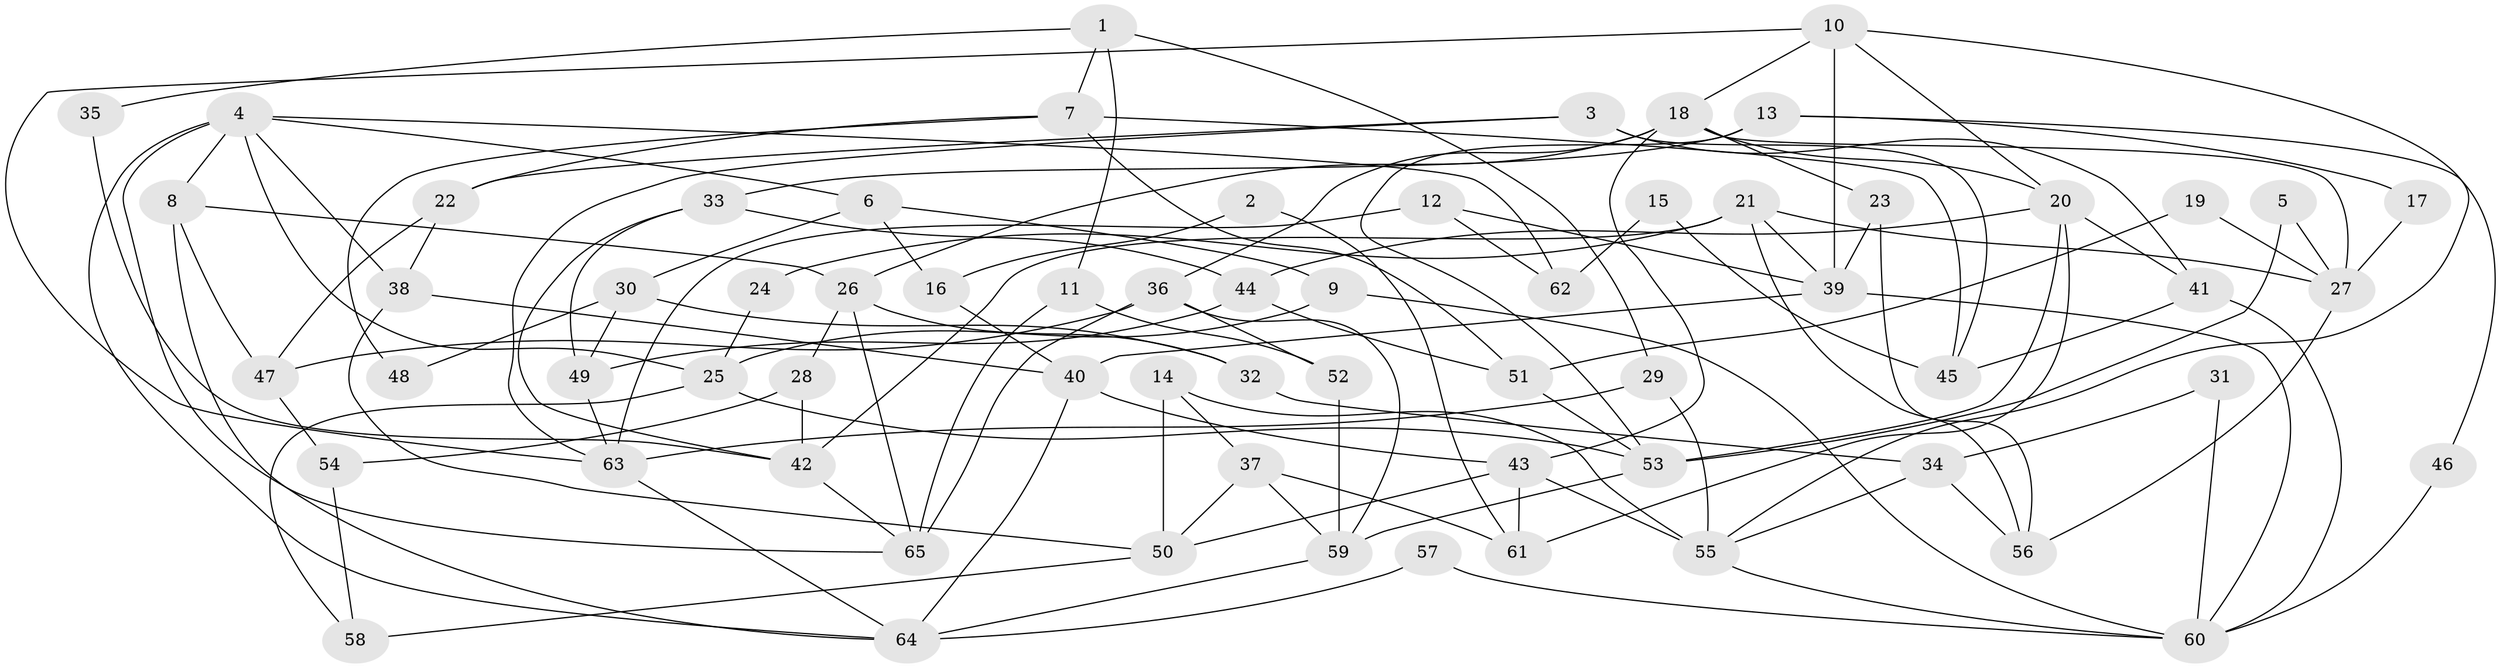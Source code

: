 // Generated by graph-tools (version 1.1) at 2025/26/03/09/25 03:26:15]
// undirected, 65 vertices, 130 edges
graph export_dot {
graph [start="1"]
  node [color=gray90,style=filled];
  1;
  2;
  3;
  4;
  5;
  6;
  7;
  8;
  9;
  10;
  11;
  12;
  13;
  14;
  15;
  16;
  17;
  18;
  19;
  20;
  21;
  22;
  23;
  24;
  25;
  26;
  27;
  28;
  29;
  30;
  31;
  32;
  33;
  34;
  35;
  36;
  37;
  38;
  39;
  40;
  41;
  42;
  43;
  44;
  45;
  46;
  47;
  48;
  49;
  50;
  51;
  52;
  53;
  54;
  55;
  56;
  57;
  58;
  59;
  60;
  61;
  62;
  63;
  64;
  65;
  1 -- 29;
  1 -- 11;
  1 -- 7;
  1 -- 35;
  2 -- 16;
  2 -- 61;
  3 -- 45;
  3 -- 63;
  3 -- 22;
  3 -- 41;
  4 -- 38;
  4 -- 64;
  4 -- 6;
  4 -- 8;
  4 -- 25;
  4 -- 62;
  4 -- 65;
  5 -- 27;
  5 -- 53;
  6 -- 9;
  6 -- 16;
  6 -- 30;
  7 -- 22;
  7 -- 45;
  7 -- 48;
  7 -- 51;
  8 -- 26;
  8 -- 47;
  8 -- 64;
  9 -- 25;
  9 -- 60;
  10 -- 20;
  10 -- 39;
  10 -- 18;
  10 -- 55;
  10 -- 63;
  11 -- 52;
  11 -- 65;
  12 -- 39;
  12 -- 63;
  12 -- 62;
  13 -- 33;
  13 -- 53;
  13 -- 17;
  13 -- 46;
  14 -- 55;
  14 -- 50;
  14 -- 37;
  15 -- 62;
  15 -- 45;
  16 -- 40;
  17 -- 27;
  18 -- 43;
  18 -- 20;
  18 -- 23;
  18 -- 26;
  18 -- 27;
  18 -- 36;
  19 -- 27;
  19 -- 51;
  20 -- 53;
  20 -- 41;
  20 -- 44;
  20 -- 61;
  21 -- 39;
  21 -- 27;
  21 -- 24;
  21 -- 42;
  21 -- 56;
  22 -- 47;
  22 -- 38;
  23 -- 56;
  23 -- 39;
  24 -- 25;
  25 -- 53;
  25 -- 58;
  26 -- 28;
  26 -- 32;
  26 -- 65;
  27 -- 56;
  28 -- 54;
  28 -- 42;
  29 -- 55;
  29 -- 63;
  30 -- 49;
  30 -- 32;
  30 -- 48;
  31 -- 60;
  31 -- 34;
  32 -- 34;
  33 -- 49;
  33 -- 42;
  33 -- 44;
  34 -- 55;
  34 -- 56;
  35 -- 42;
  36 -- 65;
  36 -- 47;
  36 -- 52;
  36 -- 59;
  37 -- 59;
  37 -- 50;
  37 -- 61;
  38 -- 50;
  38 -- 40;
  39 -- 40;
  39 -- 60;
  40 -- 43;
  40 -- 64;
  41 -- 45;
  41 -- 60;
  42 -- 65;
  43 -- 55;
  43 -- 61;
  43 -- 50;
  44 -- 49;
  44 -- 51;
  46 -- 60;
  47 -- 54;
  49 -- 63;
  50 -- 58;
  51 -- 53;
  52 -- 59;
  53 -- 59;
  54 -- 58;
  55 -- 60;
  57 -- 60;
  57 -- 64;
  59 -- 64;
  63 -- 64;
}
